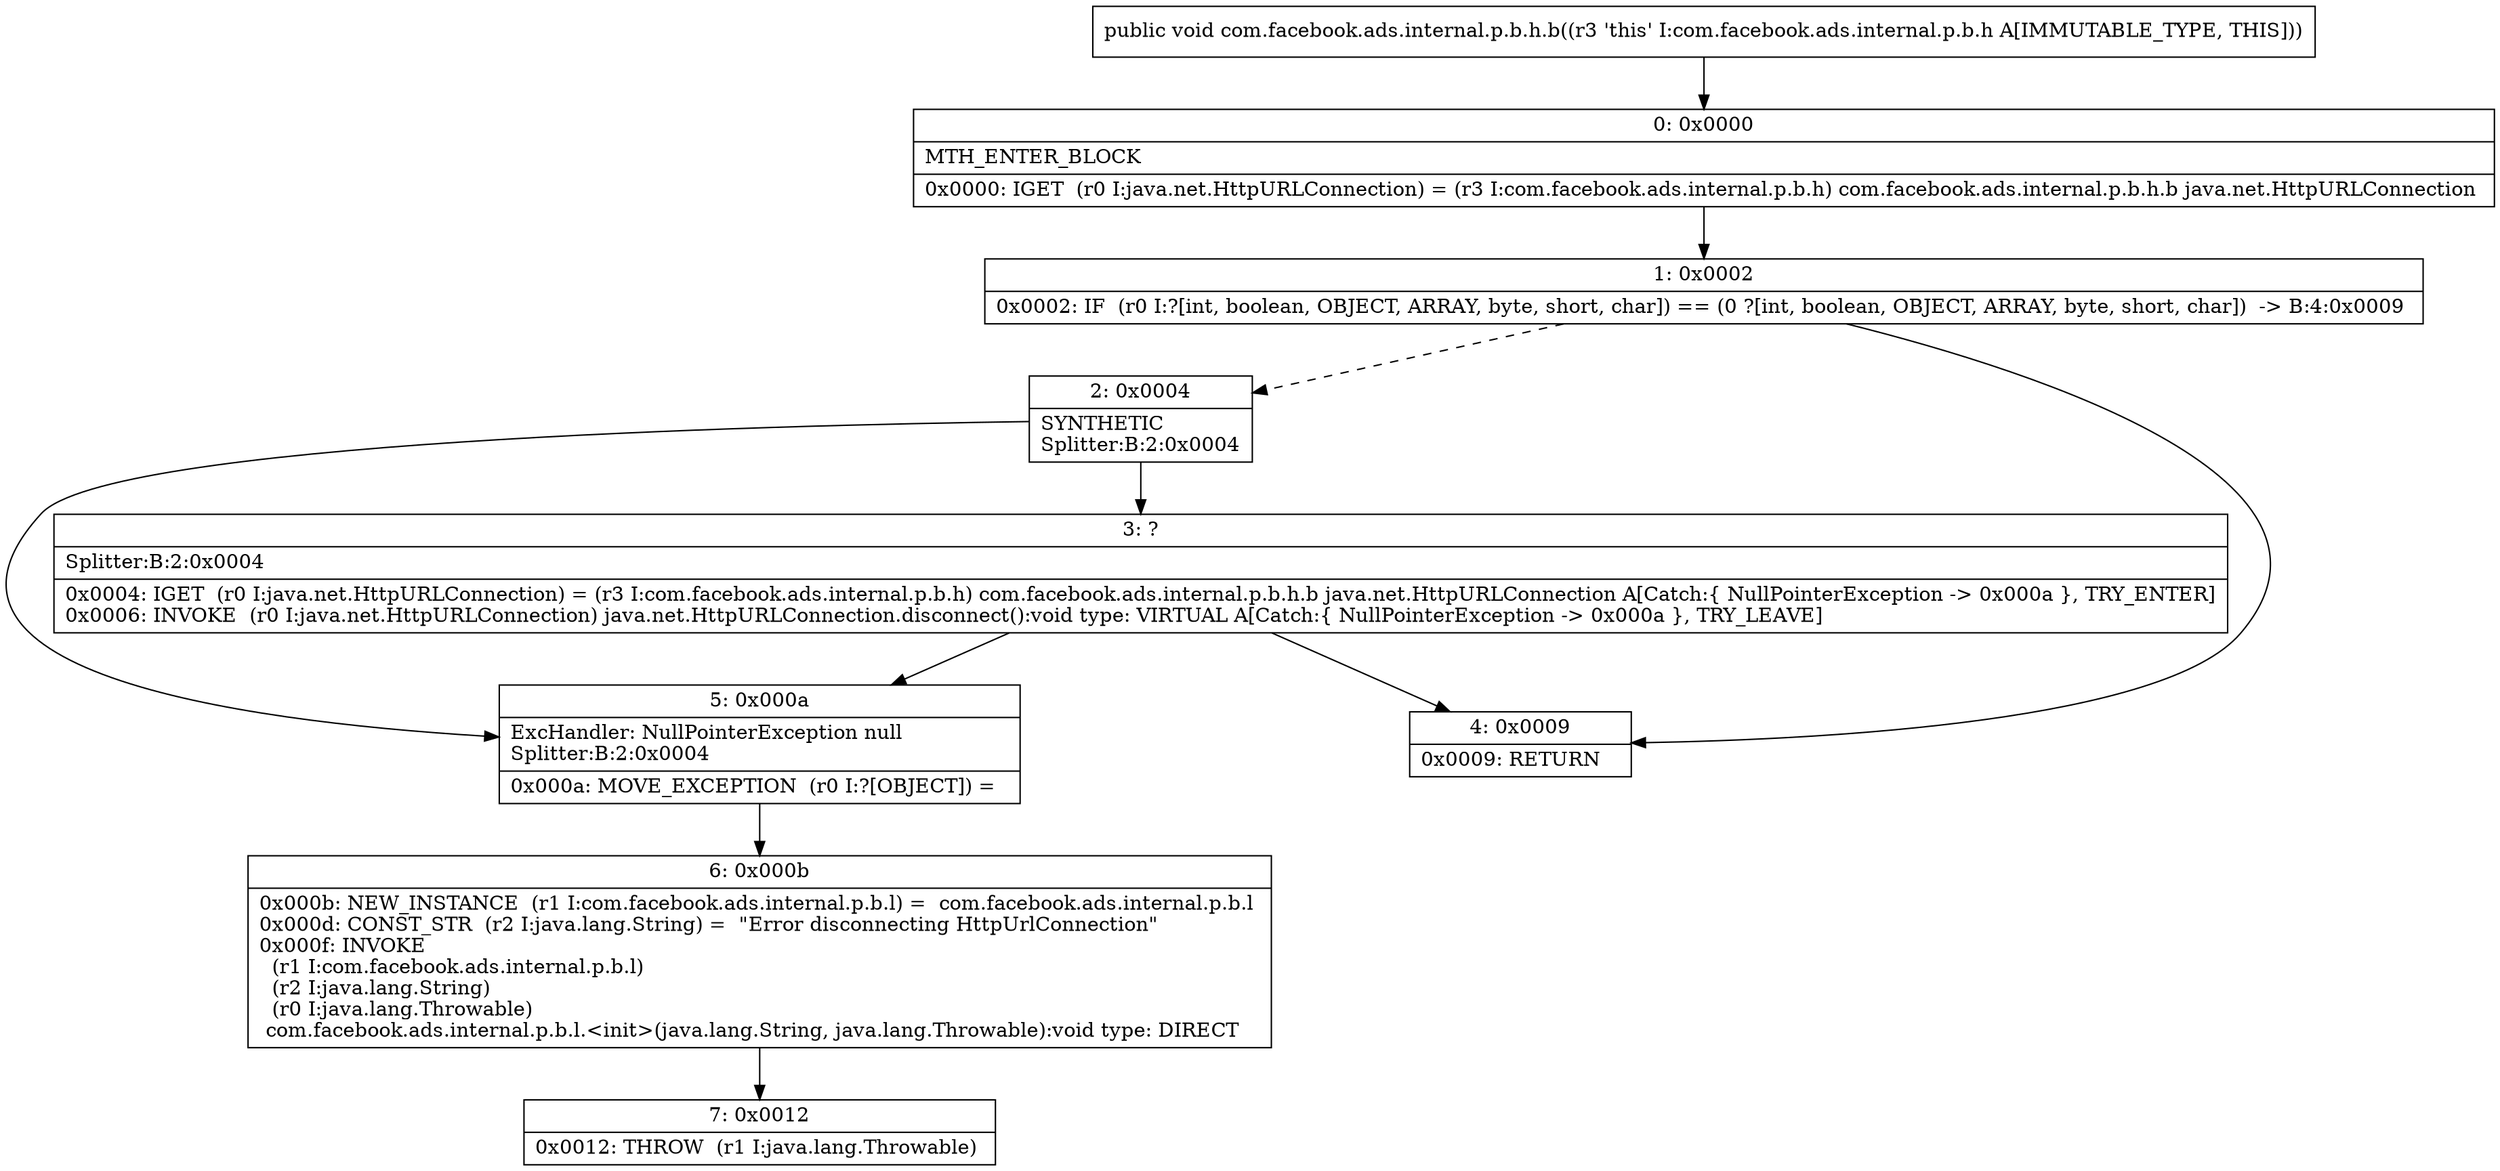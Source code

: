 digraph "CFG forcom.facebook.ads.internal.p.b.h.b()V" {
Node_0 [shape=record,label="{0\:\ 0x0000|MTH_ENTER_BLOCK\l|0x0000: IGET  (r0 I:java.net.HttpURLConnection) = (r3 I:com.facebook.ads.internal.p.b.h) com.facebook.ads.internal.p.b.h.b java.net.HttpURLConnection \l}"];
Node_1 [shape=record,label="{1\:\ 0x0002|0x0002: IF  (r0 I:?[int, boolean, OBJECT, ARRAY, byte, short, char]) == (0 ?[int, boolean, OBJECT, ARRAY, byte, short, char])  \-\> B:4:0x0009 \l}"];
Node_2 [shape=record,label="{2\:\ 0x0004|SYNTHETIC\lSplitter:B:2:0x0004\l}"];
Node_3 [shape=record,label="{3\:\ ?|Splitter:B:2:0x0004\l|0x0004: IGET  (r0 I:java.net.HttpURLConnection) = (r3 I:com.facebook.ads.internal.p.b.h) com.facebook.ads.internal.p.b.h.b java.net.HttpURLConnection A[Catch:\{ NullPointerException \-\> 0x000a \}, TRY_ENTER]\l0x0006: INVOKE  (r0 I:java.net.HttpURLConnection) java.net.HttpURLConnection.disconnect():void type: VIRTUAL A[Catch:\{ NullPointerException \-\> 0x000a \}, TRY_LEAVE]\l}"];
Node_4 [shape=record,label="{4\:\ 0x0009|0x0009: RETURN   \l}"];
Node_5 [shape=record,label="{5\:\ 0x000a|ExcHandler: NullPointerException null\lSplitter:B:2:0x0004\l|0x000a: MOVE_EXCEPTION  (r0 I:?[OBJECT]) =  \l}"];
Node_6 [shape=record,label="{6\:\ 0x000b|0x000b: NEW_INSTANCE  (r1 I:com.facebook.ads.internal.p.b.l) =  com.facebook.ads.internal.p.b.l \l0x000d: CONST_STR  (r2 I:java.lang.String) =  \"Error disconnecting HttpUrlConnection\" \l0x000f: INVOKE  \l  (r1 I:com.facebook.ads.internal.p.b.l)\l  (r2 I:java.lang.String)\l  (r0 I:java.lang.Throwable)\l com.facebook.ads.internal.p.b.l.\<init\>(java.lang.String, java.lang.Throwable):void type: DIRECT \l}"];
Node_7 [shape=record,label="{7\:\ 0x0012|0x0012: THROW  (r1 I:java.lang.Throwable) \l}"];
MethodNode[shape=record,label="{public void com.facebook.ads.internal.p.b.h.b((r3 'this' I:com.facebook.ads.internal.p.b.h A[IMMUTABLE_TYPE, THIS])) }"];
MethodNode -> Node_0;
Node_0 -> Node_1;
Node_1 -> Node_2[style=dashed];
Node_1 -> Node_4;
Node_2 -> Node_3;
Node_2 -> Node_5;
Node_3 -> Node_4;
Node_3 -> Node_5;
Node_5 -> Node_6;
Node_6 -> Node_7;
}

